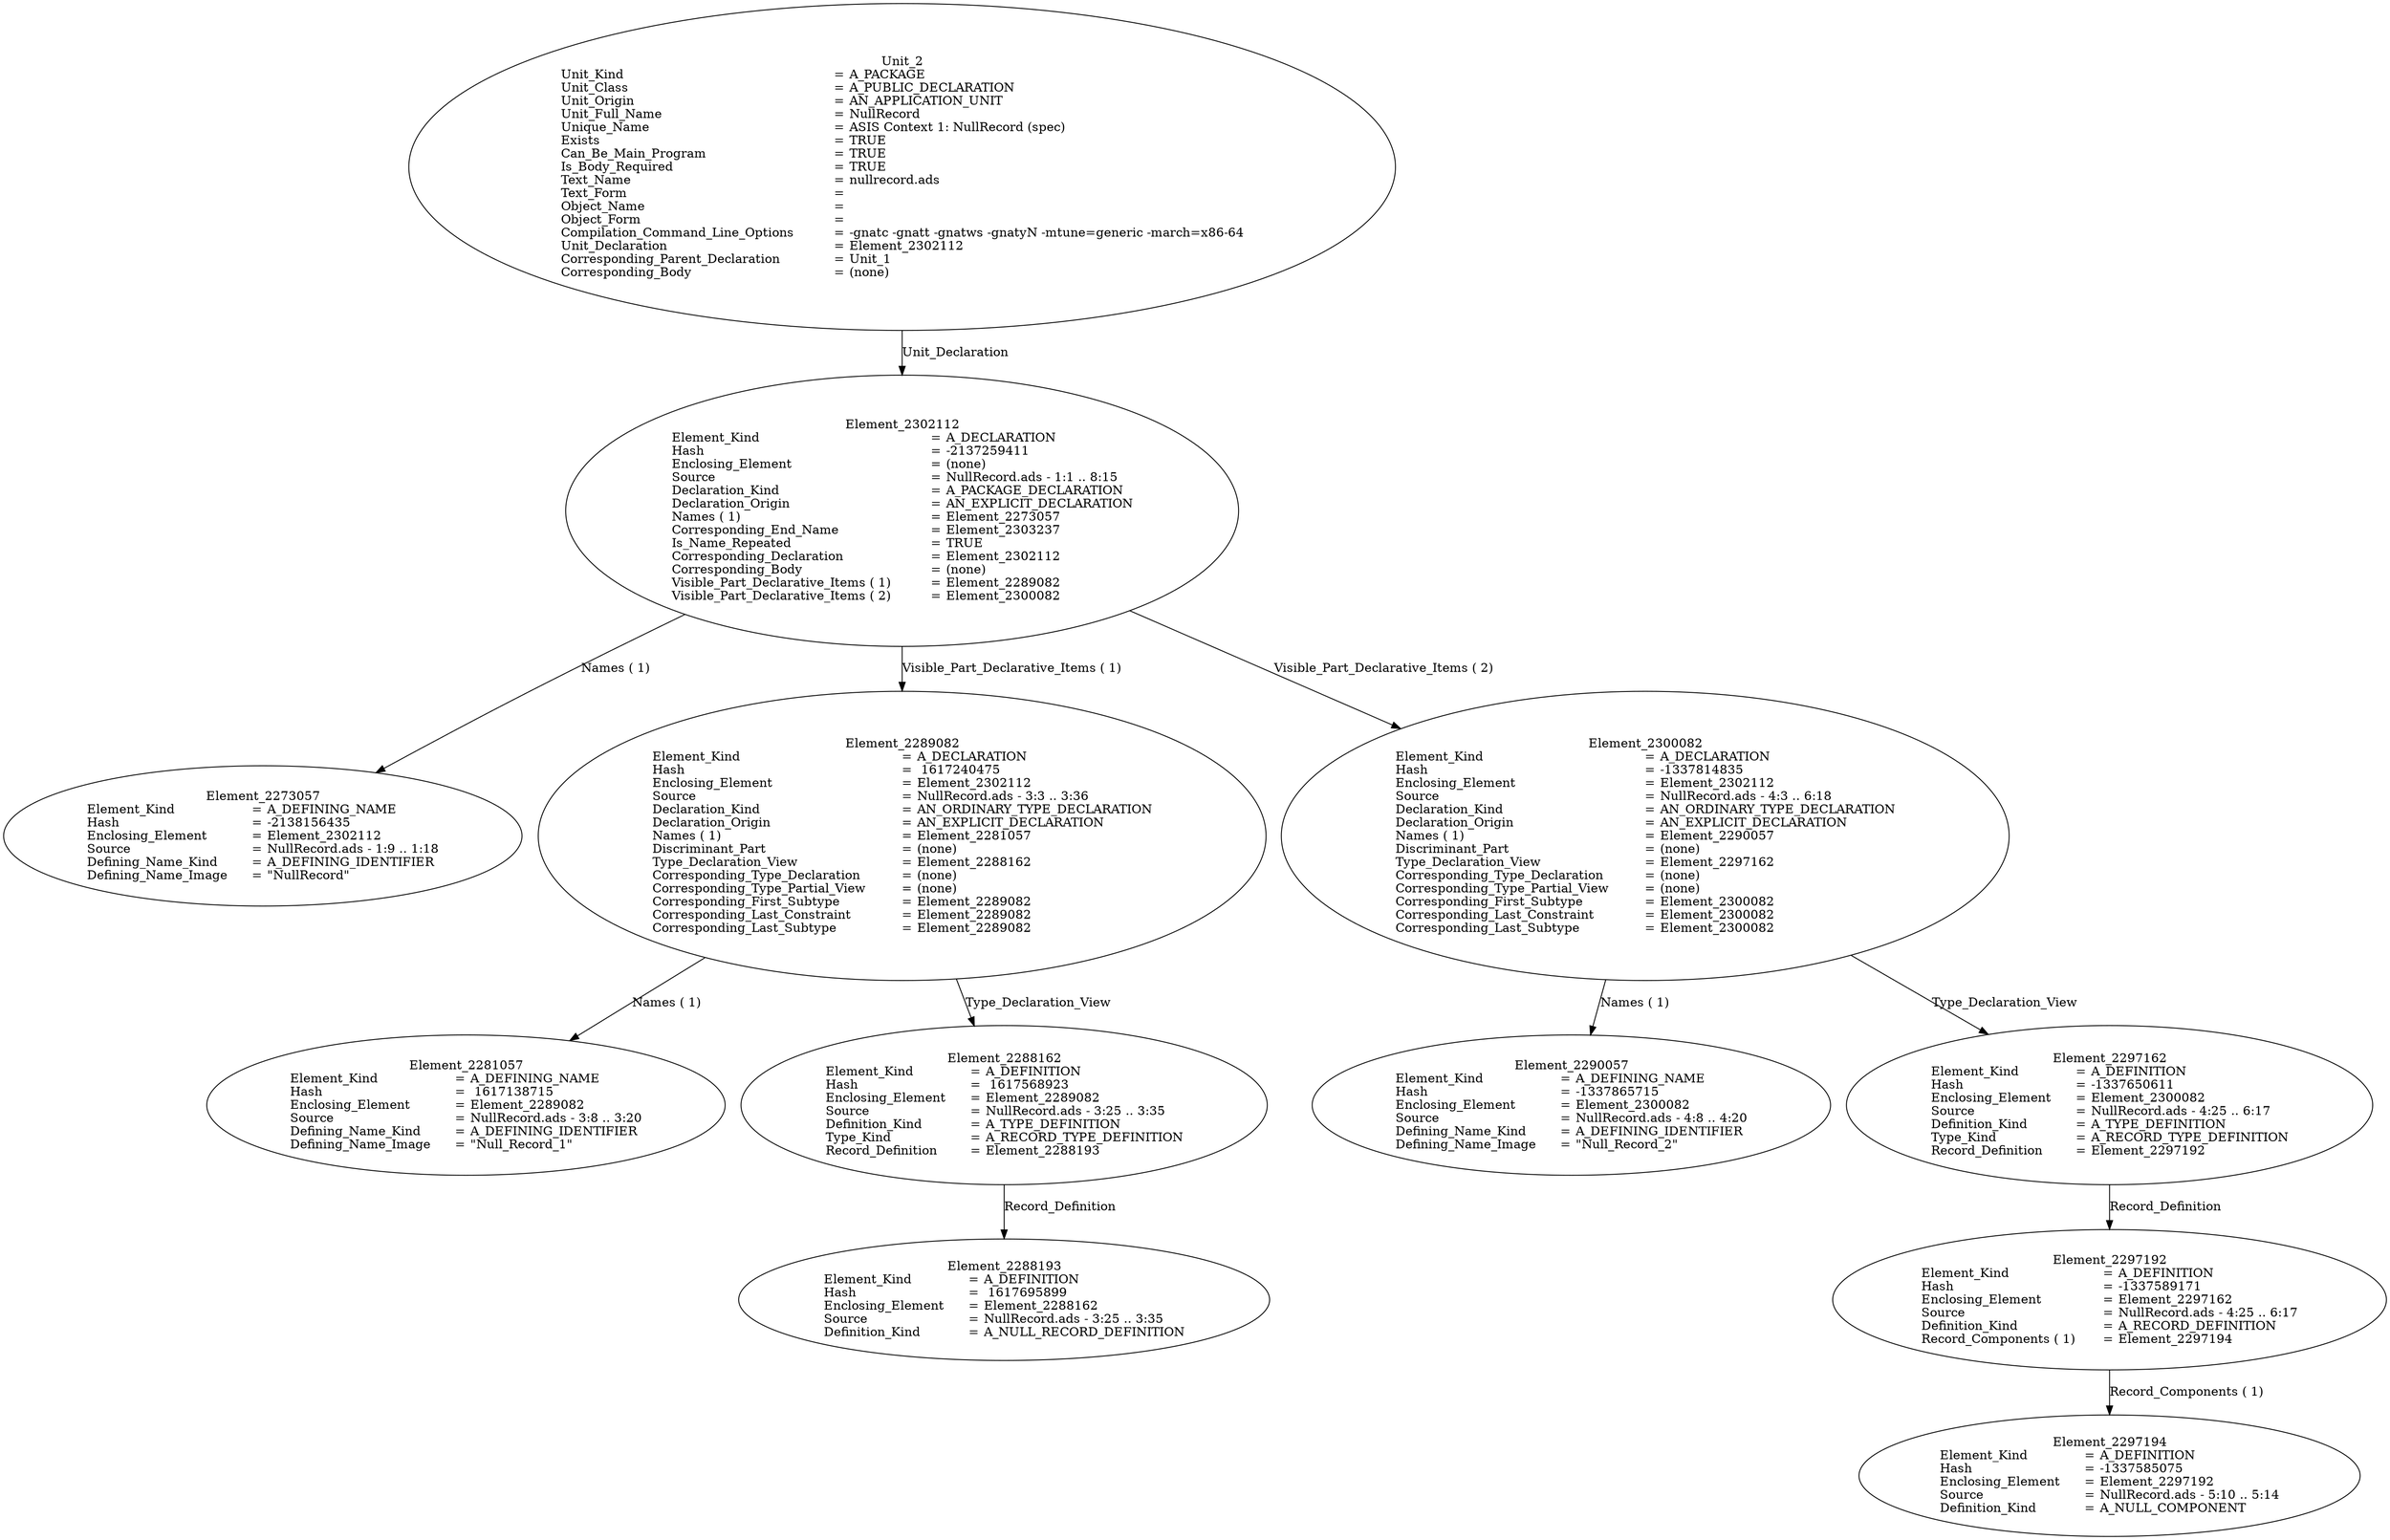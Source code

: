 digraph "nullrecord.adt" {
  Unit_2 -> Element_2302112
      [ label=Unit_Declaration ];
  Unit_2
      [ label=<<TABLE BORDER="0" CELLBORDER="0" CELLSPACING="0" CELLPADDING="0"> 
          <TR><TD COLSPAN="3">Unit_2</TD></TR>
          <TR><TD ALIGN="LEFT">Unit_Kind   </TD><TD> = </TD><TD ALIGN="LEFT">A_PACKAGE</TD></TR>
          <TR><TD ALIGN="LEFT">Unit_Class   </TD><TD> = </TD><TD ALIGN="LEFT">A_PUBLIC_DECLARATION</TD></TR>
          <TR><TD ALIGN="LEFT">Unit_Origin   </TD><TD> = </TD><TD ALIGN="LEFT">AN_APPLICATION_UNIT</TD></TR>
          <TR><TD ALIGN="LEFT">Unit_Full_Name    </TD><TD> = </TD><TD ALIGN="LEFT">NullRecord</TD></TR>
          <TR><TD ALIGN="LEFT">Unique_Name   </TD><TD> = </TD><TD ALIGN="LEFT">ASIS Context 1: NullRecord (spec)</TD></TR>
          <TR><TD ALIGN="LEFT">Exists  </TD><TD> = </TD><TD ALIGN="LEFT">TRUE</TD></TR>
          <TR><TD ALIGN="LEFT">Can_Be_Main_Program     </TD><TD> = </TD><TD ALIGN="LEFT">TRUE</TD></TR>
          <TR><TD ALIGN="LEFT">Is_Body_Required     </TD><TD> = </TD><TD ALIGN="LEFT">TRUE</TD></TR>
          <TR><TD ALIGN="LEFT">Text_Name   </TD><TD> = </TD><TD ALIGN="LEFT">nullrecord.ads</TD></TR>
          <TR><TD ALIGN="LEFT">Text_Form   </TD><TD> = </TD><TD ALIGN="LEFT"></TD></TR>
          <TR><TD ALIGN="LEFT">Object_Name   </TD><TD> = </TD><TD ALIGN="LEFT"></TD></TR>
          <TR><TD ALIGN="LEFT">Object_Form   </TD><TD> = </TD><TD ALIGN="LEFT"></TD></TR>
          <TR><TD ALIGN="LEFT">Compilation_Command_Line_Options         </TD><TD> = </TD><TD ALIGN="LEFT">-gnatc -gnatt -gnatws -gnatyN -mtune=generic -march=x86-64</TD></TR>
          <TR><TD ALIGN="LEFT">Unit_Declaration     </TD><TD> = </TD><TD ALIGN="LEFT">Element_2302112</TD></TR>
          <TR><TD ALIGN="LEFT">Corresponding_Parent_Declaration         </TD><TD> = </TD><TD ALIGN="LEFT">Unit_1</TD></TR>
          <TR><TD ALIGN="LEFT">Corresponding_Body     </TD><TD> = </TD><TD ALIGN="LEFT">(none)</TD></TR>
          </TABLE>> ];
  Element_2302112 -> Element_2273057
      [ label="Names ( 1)" ];
  Element_2302112 -> Element_2289082
      [ label="Visible_Part_Declarative_Items ( 1)" ];
  Element_2302112 -> Element_2300082
      [ label="Visible_Part_Declarative_Items ( 2)" ];
  Element_2302112
      [ label=<<TABLE BORDER="0" CELLBORDER="0" CELLSPACING="0" CELLPADDING="0"> 
          <TR><TD COLSPAN="3">Element_2302112</TD></TR>
          <TR><TD ALIGN="LEFT">Element_Kind    </TD><TD> = </TD><TD ALIGN="LEFT">A_DECLARATION</TD></TR>
          <TR><TD ALIGN="LEFT">Hash  </TD><TD> = </TD><TD ALIGN="LEFT">-2137259411</TD></TR>
          <TR><TD ALIGN="LEFT">Enclosing_Element     </TD><TD> = </TD><TD ALIGN="LEFT">(none)</TD></TR>
          <TR><TD ALIGN="LEFT">Source  </TD><TD> = </TD><TD ALIGN="LEFT">NullRecord.ads - 1:1 .. 8:15</TD></TR>
          <TR><TD ALIGN="LEFT">Declaration_Kind     </TD><TD> = </TD><TD ALIGN="LEFT">A_PACKAGE_DECLARATION</TD></TR>
          <TR><TD ALIGN="LEFT">Declaration_Origin     </TD><TD> = </TD><TD ALIGN="LEFT">AN_EXPLICIT_DECLARATION</TD></TR>
          <TR><TD ALIGN="LEFT">Names ( 1)   </TD><TD> = </TD><TD ALIGN="LEFT">Element_2273057</TD></TR>
          <TR><TD ALIGN="LEFT">Corresponding_End_Name      </TD><TD> = </TD><TD ALIGN="LEFT">Element_2303237</TD></TR>
          <TR><TD ALIGN="LEFT">Is_Name_Repeated     </TD><TD> = </TD><TD ALIGN="LEFT">TRUE</TD></TR>
          <TR><TD ALIGN="LEFT">Corresponding_Declaration       </TD><TD> = </TD><TD ALIGN="LEFT">Element_2302112</TD></TR>
          <TR><TD ALIGN="LEFT">Corresponding_Body     </TD><TD> = </TD><TD ALIGN="LEFT">(none)</TD></TR>
          <TR><TD ALIGN="LEFT">Visible_Part_Declarative_Items ( 1)         </TD><TD> = </TD><TD ALIGN="LEFT">Element_2289082</TD></TR>
          <TR><TD ALIGN="LEFT">Visible_Part_Declarative_Items ( 2)         </TD><TD> = </TD><TD ALIGN="LEFT">Element_2300082</TD></TR>
          </TABLE>> ];
  Element_2273057
      [ label=<<TABLE BORDER="0" CELLBORDER="0" CELLSPACING="0" CELLPADDING="0"> 
          <TR><TD COLSPAN="3">Element_2273057</TD></TR>
          <TR><TD ALIGN="LEFT">Element_Kind    </TD><TD> = </TD><TD ALIGN="LEFT">A_DEFINING_NAME</TD></TR>
          <TR><TD ALIGN="LEFT">Hash  </TD><TD> = </TD><TD ALIGN="LEFT">-2138156435</TD></TR>
          <TR><TD ALIGN="LEFT">Enclosing_Element     </TD><TD> = </TD><TD ALIGN="LEFT">Element_2302112</TD></TR>
          <TR><TD ALIGN="LEFT">Source  </TD><TD> = </TD><TD ALIGN="LEFT">NullRecord.ads - 1:9 .. 1:18</TD></TR>
          <TR><TD ALIGN="LEFT">Defining_Name_Kind     </TD><TD> = </TD><TD ALIGN="LEFT">A_DEFINING_IDENTIFIER</TD></TR>
          <TR><TD ALIGN="LEFT">Defining_Name_Image     </TD><TD> = </TD><TD ALIGN="LEFT">"NullRecord"</TD></TR>
          </TABLE>> ];
  Element_2289082 -> Element_2281057
      [ label="Names ( 1)" ];
  Element_2289082 -> Element_2288162
      [ label=Type_Declaration_View ];
  Element_2289082
      [ label=<<TABLE BORDER="0" CELLBORDER="0" CELLSPACING="0" CELLPADDING="0"> 
          <TR><TD COLSPAN="3">Element_2289082</TD></TR>
          <TR><TD ALIGN="LEFT">Element_Kind    </TD><TD> = </TD><TD ALIGN="LEFT">A_DECLARATION</TD></TR>
          <TR><TD ALIGN="LEFT">Hash  </TD><TD> = </TD><TD ALIGN="LEFT"> 1617240475</TD></TR>
          <TR><TD ALIGN="LEFT">Enclosing_Element     </TD><TD> = </TD><TD ALIGN="LEFT">Element_2302112</TD></TR>
          <TR><TD ALIGN="LEFT">Source  </TD><TD> = </TD><TD ALIGN="LEFT">NullRecord.ads - 3:3 .. 3:36</TD></TR>
          <TR><TD ALIGN="LEFT">Declaration_Kind     </TD><TD> = </TD><TD ALIGN="LEFT">AN_ORDINARY_TYPE_DECLARATION</TD></TR>
          <TR><TD ALIGN="LEFT">Declaration_Origin     </TD><TD> = </TD><TD ALIGN="LEFT">AN_EXPLICIT_DECLARATION</TD></TR>
          <TR><TD ALIGN="LEFT">Names ( 1)   </TD><TD> = </TD><TD ALIGN="LEFT">Element_2281057</TD></TR>
          <TR><TD ALIGN="LEFT">Discriminant_Part     </TD><TD> = </TD><TD ALIGN="LEFT">(none)</TD></TR>
          <TR><TD ALIGN="LEFT">Type_Declaration_View      </TD><TD> = </TD><TD ALIGN="LEFT">Element_2288162</TD></TR>
          <TR><TD ALIGN="LEFT">Corresponding_Type_Declaration        </TD><TD> = </TD><TD ALIGN="LEFT">(none)</TD></TR>
          <TR><TD ALIGN="LEFT">Corresponding_Type_Partial_View        </TD><TD> = </TD><TD ALIGN="LEFT">(none)</TD></TR>
          <TR><TD ALIGN="LEFT">Corresponding_First_Subtype       </TD><TD> = </TD><TD ALIGN="LEFT">Element_2289082</TD></TR>
          <TR><TD ALIGN="LEFT">Corresponding_Last_Constraint        </TD><TD> = </TD><TD ALIGN="LEFT">Element_2289082</TD></TR>
          <TR><TD ALIGN="LEFT">Corresponding_Last_Subtype       </TD><TD> = </TD><TD ALIGN="LEFT">Element_2289082</TD></TR>
          </TABLE>> ];
  Element_2281057
      [ label=<<TABLE BORDER="0" CELLBORDER="0" CELLSPACING="0" CELLPADDING="0"> 
          <TR><TD COLSPAN="3">Element_2281057</TD></TR>
          <TR><TD ALIGN="LEFT">Element_Kind    </TD><TD> = </TD><TD ALIGN="LEFT">A_DEFINING_NAME</TD></TR>
          <TR><TD ALIGN="LEFT">Hash  </TD><TD> = </TD><TD ALIGN="LEFT"> 1617138715</TD></TR>
          <TR><TD ALIGN="LEFT">Enclosing_Element     </TD><TD> = </TD><TD ALIGN="LEFT">Element_2289082</TD></TR>
          <TR><TD ALIGN="LEFT">Source  </TD><TD> = </TD><TD ALIGN="LEFT">NullRecord.ads - 3:8 .. 3:20</TD></TR>
          <TR><TD ALIGN="LEFT">Defining_Name_Kind     </TD><TD> = </TD><TD ALIGN="LEFT">A_DEFINING_IDENTIFIER</TD></TR>
          <TR><TD ALIGN="LEFT">Defining_Name_Image     </TD><TD> = </TD><TD ALIGN="LEFT">"Null_Record_1"</TD></TR>
          </TABLE>> ];
  Element_2288162 -> Element_2288193
      [ label=Record_Definition ];
  Element_2288162
      [ label=<<TABLE BORDER="0" CELLBORDER="0" CELLSPACING="0" CELLPADDING="0"> 
          <TR><TD COLSPAN="3">Element_2288162</TD></TR>
          <TR><TD ALIGN="LEFT">Element_Kind    </TD><TD> = </TD><TD ALIGN="LEFT">A_DEFINITION</TD></TR>
          <TR><TD ALIGN="LEFT">Hash  </TD><TD> = </TD><TD ALIGN="LEFT"> 1617568923</TD></TR>
          <TR><TD ALIGN="LEFT">Enclosing_Element     </TD><TD> = </TD><TD ALIGN="LEFT">Element_2289082</TD></TR>
          <TR><TD ALIGN="LEFT">Source  </TD><TD> = </TD><TD ALIGN="LEFT">NullRecord.ads - 3:25 .. 3:35</TD></TR>
          <TR><TD ALIGN="LEFT">Definition_Kind    </TD><TD> = </TD><TD ALIGN="LEFT">A_TYPE_DEFINITION</TD></TR>
          <TR><TD ALIGN="LEFT">Type_Kind   </TD><TD> = </TD><TD ALIGN="LEFT">A_RECORD_TYPE_DEFINITION</TD></TR>
          <TR><TD ALIGN="LEFT">Record_Definition     </TD><TD> = </TD><TD ALIGN="LEFT">Element_2288193</TD></TR>
          </TABLE>> ];
  Element_2288193
      [ label=<<TABLE BORDER="0" CELLBORDER="0" CELLSPACING="0" CELLPADDING="0"> 
          <TR><TD COLSPAN="3">Element_2288193</TD></TR>
          <TR><TD ALIGN="LEFT">Element_Kind    </TD><TD> = </TD><TD ALIGN="LEFT">A_DEFINITION</TD></TR>
          <TR><TD ALIGN="LEFT">Hash  </TD><TD> = </TD><TD ALIGN="LEFT"> 1617695899</TD></TR>
          <TR><TD ALIGN="LEFT">Enclosing_Element     </TD><TD> = </TD><TD ALIGN="LEFT">Element_2288162</TD></TR>
          <TR><TD ALIGN="LEFT">Source  </TD><TD> = </TD><TD ALIGN="LEFT">NullRecord.ads - 3:25 .. 3:35</TD></TR>
          <TR><TD ALIGN="LEFT">Definition_Kind    </TD><TD> = </TD><TD ALIGN="LEFT">A_NULL_RECORD_DEFINITION</TD></TR>
          </TABLE>> ];
  Element_2300082 -> Element_2290057
      [ label="Names ( 1)" ];
  Element_2300082 -> Element_2297162
      [ label=Type_Declaration_View ];
  Element_2300082
      [ label=<<TABLE BORDER="0" CELLBORDER="0" CELLSPACING="0" CELLPADDING="0"> 
          <TR><TD COLSPAN="3">Element_2300082</TD></TR>
          <TR><TD ALIGN="LEFT">Element_Kind    </TD><TD> = </TD><TD ALIGN="LEFT">A_DECLARATION</TD></TR>
          <TR><TD ALIGN="LEFT">Hash  </TD><TD> = </TD><TD ALIGN="LEFT">-1337814835</TD></TR>
          <TR><TD ALIGN="LEFT">Enclosing_Element     </TD><TD> = </TD><TD ALIGN="LEFT">Element_2302112</TD></TR>
          <TR><TD ALIGN="LEFT">Source  </TD><TD> = </TD><TD ALIGN="LEFT">NullRecord.ads - 4:3 .. 6:18</TD></TR>
          <TR><TD ALIGN="LEFT">Declaration_Kind     </TD><TD> = </TD><TD ALIGN="LEFT">AN_ORDINARY_TYPE_DECLARATION</TD></TR>
          <TR><TD ALIGN="LEFT">Declaration_Origin     </TD><TD> = </TD><TD ALIGN="LEFT">AN_EXPLICIT_DECLARATION</TD></TR>
          <TR><TD ALIGN="LEFT">Names ( 1)   </TD><TD> = </TD><TD ALIGN="LEFT">Element_2290057</TD></TR>
          <TR><TD ALIGN="LEFT">Discriminant_Part     </TD><TD> = </TD><TD ALIGN="LEFT">(none)</TD></TR>
          <TR><TD ALIGN="LEFT">Type_Declaration_View      </TD><TD> = </TD><TD ALIGN="LEFT">Element_2297162</TD></TR>
          <TR><TD ALIGN="LEFT">Corresponding_Type_Declaration        </TD><TD> = </TD><TD ALIGN="LEFT">(none)</TD></TR>
          <TR><TD ALIGN="LEFT">Corresponding_Type_Partial_View        </TD><TD> = </TD><TD ALIGN="LEFT">(none)</TD></TR>
          <TR><TD ALIGN="LEFT">Corresponding_First_Subtype       </TD><TD> = </TD><TD ALIGN="LEFT">Element_2300082</TD></TR>
          <TR><TD ALIGN="LEFT">Corresponding_Last_Constraint        </TD><TD> = </TD><TD ALIGN="LEFT">Element_2300082</TD></TR>
          <TR><TD ALIGN="LEFT">Corresponding_Last_Subtype       </TD><TD> = </TD><TD ALIGN="LEFT">Element_2300082</TD></TR>
          </TABLE>> ];
  Element_2290057
      [ label=<<TABLE BORDER="0" CELLBORDER="0" CELLSPACING="0" CELLPADDING="0"> 
          <TR><TD COLSPAN="3">Element_2290057</TD></TR>
          <TR><TD ALIGN="LEFT">Element_Kind    </TD><TD> = </TD><TD ALIGN="LEFT">A_DEFINING_NAME</TD></TR>
          <TR><TD ALIGN="LEFT">Hash  </TD><TD> = </TD><TD ALIGN="LEFT">-1337865715</TD></TR>
          <TR><TD ALIGN="LEFT">Enclosing_Element     </TD><TD> = </TD><TD ALIGN="LEFT">Element_2300082</TD></TR>
          <TR><TD ALIGN="LEFT">Source  </TD><TD> = </TD><TD ALIGN="LEFT">NullRecord.ads - 4:8 .. 4:20</TD></TR>
          <TR><TD ALIGN="LEFT">Defining_Name_Kind     </TD><TD> = </TD><TD ALIGN="LEFT">A_DEFINING_IDENTIFIER</TD></TR>
          <TR><TD ALIGN="LEFT">Defining_Name_Image     </TD><TD> = </TD><TD ALIGN="LEFT">"Null_Record_2"</TD></TR>
          </TABLE>> ];
  Element_2297162 -> Element_2297192
      [ label=Record_Definition ];
  Element_2297162
      [ label=<<TABLE BORDER="0" CELLBORDER="0" CELLSPACING="0" CELLPADDING="0"> 
          <TR><TD COLSPAN="3">Element_2297162</TD></TR>
          <TR><TD ALIGN="LEFT">Element_Kind    </TD><TD> = </TD><TD ALIGN="LEFT">A_DEFINITION</TD></TR>
          <TR><TD ALIGN="LEFT">Hash  </TD><TD> = </TD><TD ALIGN="LEFT">-1337650611</TD></TR>
          <TR><TD ALIGN="LEFT">Enclosing_Element     </TD><TD> = </TD><TD ALIGN="LEFT">Element_2300082</TD></TR>
          <TR><TD ALIGN="LEFT">Source  </TD><TD> = </TD><TD ALIGN="LEFT">NullRecord.ads - 4:25 .. 6:17</TD></TR>
          <TR><TD ALIGN="LEFT">Definition_Kind    </TD><TD> = </TD><TD ALIGN="LEFT">A_TYPE_DEFINITION</TD></TR>
          <TR><TD ALIGN="LEFT">Type_Kind   </TD><TD> = </TD><TD ALIGN="LEFT">A_RECORD_TYPE_DEFINITION</TD></TR>
          <TR><TD ALIGN="LEFT">Record_Definition     </TD><TD> = </TD><TD ALIGN="LEFT">Element_2297192</TD></TR>
          </TABLE>> ];
  Element_2297192 -> Element_2297194
      [ label="Record_Components ( 1)" ];
  Element_2297192
      [ label=<<TABLE BORDER="0" CELLBORDER="0" CELLSPACING="0" CELLPADDING="0"> 
          <TR><TD COLSPAN="3">Element_2297192</TD></TR>
          <TR><TD ALIGN="LEFT">Element_Kind    </TD><TD> = </TD><TD ALIGN="LEFT">A_DEFINITION</TD></TR>
          <TR><TD ALIGN="LEFT">Hash  </TD><TD> = </TD><TD ALIGN="LEFT">-1337589171</TD></TR>
          <TR><TD ALIGN="LEFT">Enclosing_Element     </TD><TD> = </TD><TD ALIGN="LEFT">Element_2297162</TD></TR>
          <TR><TD ALIGN="LEFT">Source  </TD><TD> = </TD><TD ALIGN="LEFT">NullRecord.ads - 4:25 .. 6:17</TD></TR>
          <TR><TD ALIGN="LEFT">Definition_Kind    </TD><TD> = </TD><TD ALIGN="LEFT">A_RECORD_DEFINITION</TD></TR>
          <TR><TD ALIGN="LEFT">Record_Components ( 1)      </TD><TD> = </TD><TD ALIGN="LEFT">Element_2297194</TD></TR>
          </TABLE>> ];
  Element_2297194
      [ label=<<TABLE BORDER="0" CELLBORDER="0" CELLSPACING="0" CELLPADDING="0"> 
          <TR><TD COLSPAN="3">Element_2297194</TD></TR>
          <TR><TD ALIGN="LEFT">Element_Kind    </TD><TD> = </TD><TD ALIGN="LEFT">A_DEFINITION</TD></TR>
          <TR><TD ALIGN="LEFT">Hash  </TD><TD> = </TD><TD ALIGN="LEFT">-1337585075</TD></TR>
          <TR><TD ALIGN="LEFT">Enclosing_Element     </TD><TD> = </TD><TD ALIGN="LEFT">Element_2297192</TD></TR>
          <TR><TD ALIGN="LEFT">Source  </TD><TD> = </TD><TD ALIGN="LEFT">NullRecord.ads - 5:10 .. 5:14</TD></TR>
          <TR><TD ALIGN="LEFT">Definition_Kind    </TD><TD> = </TD><TD ALIGN="LEFT">A_NULL_COMPONENT</TD></TR>
          </TABLE>> ]
}
